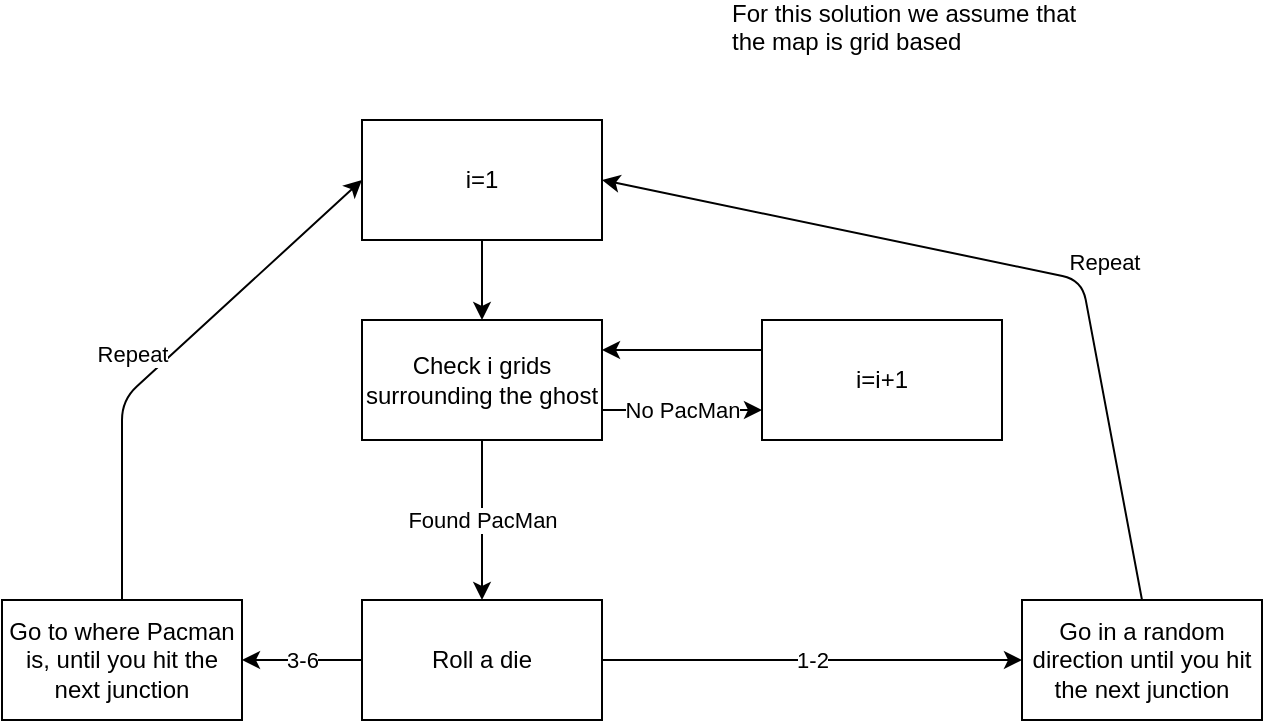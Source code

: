 <mxfile version="14.8.0" type="device"><diagram id="MrwsKtcqtTO4sG1Lc1AX" name="Page-1"><mxGraphModel dx="1422" dy="780" grid="1" gridSize="10" guides="1" tooltips="1" connect="1" arrows="1" fold="1" page="1" pageScale="1" pageWidth="827" pageHeight="1169" math="0" shadow="0"><root><mxCell id="0"/><mxCell id="1" parent="0"/><mxCell id="aMzM0ET38df8V80X6SQy-7" value="For this solution we assume that the map is grid based" style="text;html=1;strokeColor=none;fillColor=none;spacing=5;spacingTop=-20;whiteSpace=wrap;overflow=hidden;rounded=0;" vertex="1" parent="1"><mxGeometry x="540" y="30" width="190" height="30" as="geometry"/></mxCell><mxCell id="aMzM0ET38df8V80X6SQy-8" value="i=1" style="rounded=0;whiteSpace=wrap;html=1;" vertex="1" parent="1"><mxGeometry x="360" y="80" width="120" height="60" as="geometry"/></mxCell><mxCell id="aMzM0ET38df8V80X6SQy-9" value="" style="endArrow=classic;html=1;exitX=0.5;exitY=1;exitDx=0;exitDy=0;" edge="1" parent="1" source="aMzM0ET38df8V80X6SQy-8" target="aMzM0ET38df8V80X6SQy-10"><mxGeometry width="50" height="50" relative="1" as="geometry"><mxPoint x="390" y="420" as="sourcePoint"/><mxPoint x="440" y="370" as="targetPoint"/></mxGeometry></mxCell><mxCell id="aMzM0ET38df8V80X6SQy-10" value="Check i grids surrounding the ghost" style="rounded=0;whiteSpace=wrap;html=1;" vertex="1" parent="1"><mxGeometry x="360" y="180" width="120" height="60" as="geometry"/></mxCell><mxCell id="aMzM0ET38df8V80X6SQy-11" value="Found PacMan" style="endArrow=classic;html=1;exitX=0.5;exitY=1;exitDx=0;exitDy=0;" edge="1" parent="1" source="aMzM0ET38df8V80X6SQy-10"><mxGeometry width="50" height="50" relative="1" as="geometry"><mxPoint x="390" y="420" as="sourcePoint"/><mxPoint x="420" y="320" as="targetPoint"/></mxGeometry></mxCell><mxCell id="aMzM0ET38df8V80X6SQy-15" value="i=i+1" style="rounded=0;whiteSpace=wrap;html=1;" vertex="1" parent="1"><mxGeometry x="560" y="180" width="120" height="60" as="geometry"/></mxCell><mxCell id="aMzM0ET38df8V80X6SQy-16" value="No PacMan" style="endArrow=classic;html=1;exitX=1;exitY=0.75;exitDx=0;exitDy=0;entryX=0;entryY=0.75;entryDx=0;entryDy=0;" edge="1" parent="1" source="aMzM0ET38df8V80X6SQy-10" target="aMzM0ET38df8V80X6SQy-15"><mxGeometry width="50" height="50" relative="1" as="geometry"><mxPoint x="390" y="420" as="sourcePoint"/><mxPoint x="440" y="370" as="targetPoint"/></mxGeometry></mxCell><mxCell id="aMzM0ET38df8V80X6SQy-17" value="" style="endArrow=classic;html=1;entryX=1;entryY=0.25;entryDx=0;entryDy=0;exitX=0;exitY=0.25;exitDx=0;exitDy=0;" edge="1" parent="1" source="aMzM0ET38df8V80X6SQy-15" target="aMzM0ET38df8V80X6SQy-10"><mxGeometry width="50" height="50" relative="1" as="geometry"><mxPoint x="390" y="420" as="sourcePoint"/><mxPoint x="440" y="370" as="targetPoint"/></mxGeometry></mxCell><mxCell id="aMzM0ET38df8V80X6SQy-18" value="Repeat" style="endArrow=classic;html=1;entryX=0;entryY=0.5;entryDx=0;entryDy=0;" edge="1" parent="1" target="aMzM0ET38df8V80X6SQy-8"><mxGeometry x="0.021" y="20" relative="1" as="geometry"><mxPoint x="240" y="320" as="sourcePoint"/><mxPoint x="260" y="209.5" as="targetPoint"/><Array as="points"><mxPoint x="240" y="220"/></Array><mxPoint x="-7" y="15" as="offset"/></mxGeometry></mxCell><mxCell id="aMzM0ET38df8V80X6SQy-20" value="Roll a die" style="rounded=0;whiteSpace=wrap;html=1;" vertex="1" parent="1"><mxGeometry x="360" y="320" width="120" height="60" as="geometry"/></mxCell><mxCell id="aMzM0ET38df8V80X6SQy-21" value="Go to where Pacman is, until you hit the next junction" style="rounded=0;whiteSpace=wrap;html=1;" vertex="1" parent="1"><mxGeometry x="180" y="320" width="120" height="60" as="geometry"/></mxCell><mxCell id="aMzM0ET38df8V80X6SQy-22" value="3-6" style="endArrow=classic;html=1;entryX=1;entryY=0.5;entryDx=0;entryDy=0;exitX=0;exitY=0.5;exitDx=0;exitDy=0;" edge="1" parent="1" source="aMzM0ET38df8V80X6SQy-20" target="aMzM0ET38df8V80X6SQy-21"><mxGeometry width="50" height="50" relative="1" as="geometry"><mxPoint x="390" y="420" as="sourcePoint"/><mxPoint x="440" y="370" as="targetPoint"/></mxGeometry></mxCell><mxCell id="aMzM0ET38df8V80X6SQy-23" value="1-2" style="endArrow=classic;html=1;exitX=1;exitY=0.5;exitDx=0;exitDy=0;" edge="1" parent="1" source="aMzM0ET38df8V80X6SQy-20" target="aMzM0ET38df8V80X6SQy-24"><mxGeometry width="50" height="50" relative="1" as="geometry"><mxPoint x="595" y="340" as="sourcePoint"/><mxPoint x="640" y="350" as="targetPoint"/></mxGeometry></mxCell><mxCell id="aMzM0ET38df8V80X6SQy-24" value="Go in a random direction until you hit the next junction" style="rounded=0;whiteSpace=wrap;html=1;" vertex="1" parent="1"><mxGeometry x="690" y="320" width="120" height="60" as="geometry"/></mxCell><mxCell id="aMzM0ET38df8V80X6SQy-26" value="" style="endArrow=classic;html=1;exitX=0.5;exitY=0;exitDx=0;exitDy=0;entryX=1;entryY=0.5;entryDx=0;entryDy=0;" edge="1" parent="1" source="aMzM0ET38df8V80X6SQy-24" target="aMzM0ET38df8V80X6SQy-8"><mxGeometry relative="1" as="geometry"><mxPoint x="700" y="170" as="sourcePoint"/><mxPoint x="800" y="170" as="targetPoint"/><Array as="points"><mxPoint x="720" y="160"/></Array></mxGeometry></mxCell><mxCell id="aMzM0ET38df8V80X6SQy-29" value="Repeat" style="edgeLabel;html=1;align=center;verticalAlign=middle;resizable=0;points=[];" vertex="1" connectable="0" parent="aMzM0ET38df8V80X6SQy-26"><mxGeometry x="0.003" y="1" relative="1" as="geometry"><mxPoint x="52" y="-2" as="offset"/></mxGeometry></mxCell></root></mxGraphModel></diagram></mxfile>